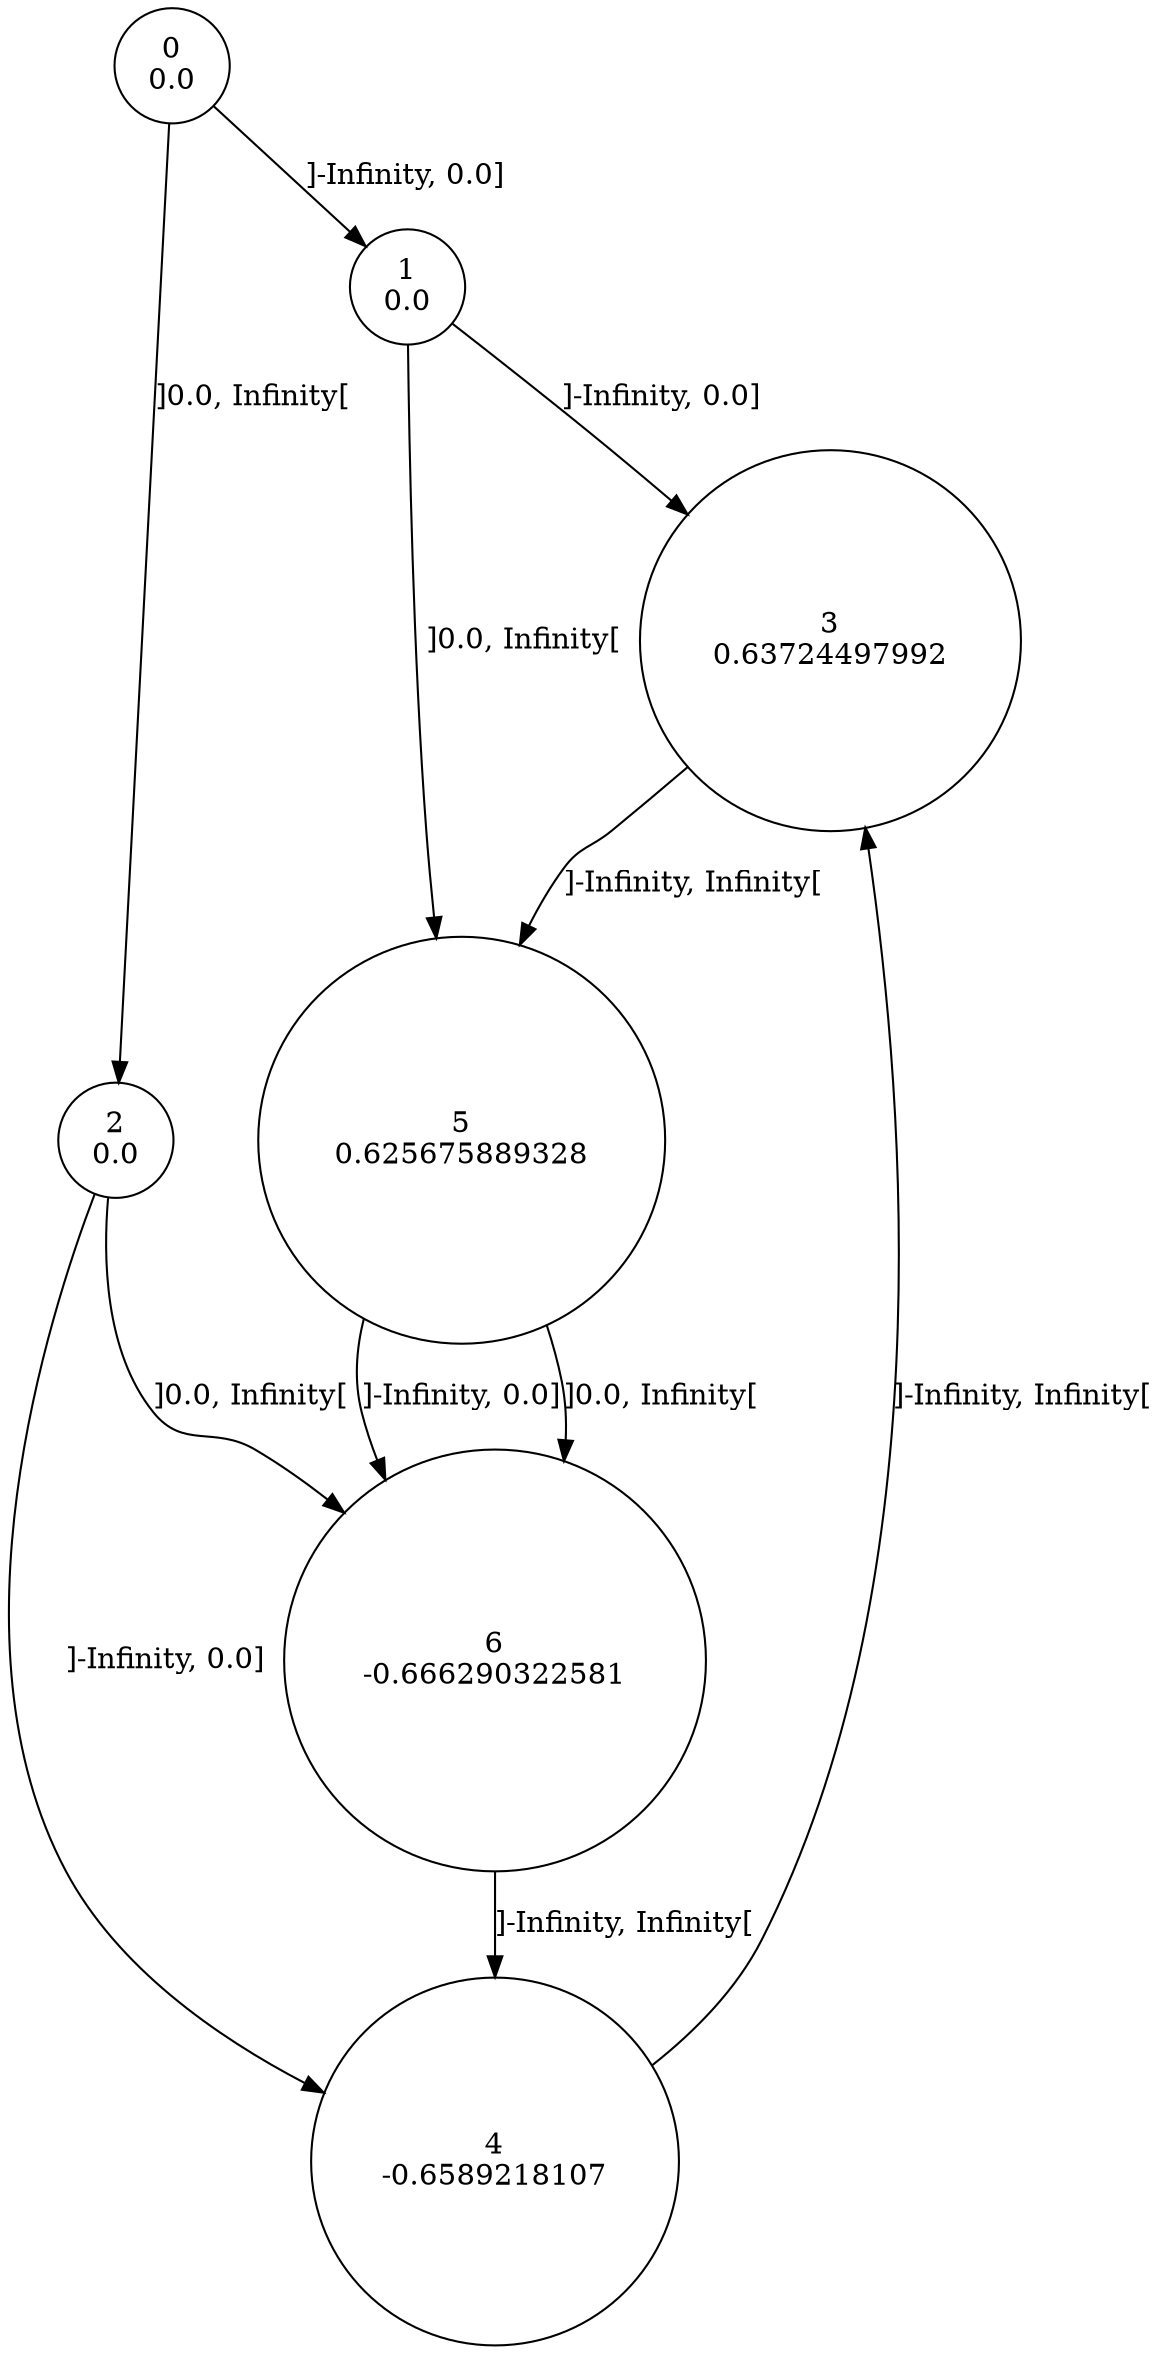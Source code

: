 digraph a {
0 [shape=circle, label="0\n0.0"];
	0 -> 1 [label="]-Infinity, 0.0]"];
	0 -> 2 [label="]0.0, Infinity["];
1 [shape=circle, label="1\n0.0"];
	1 -> 3 [label="]-Infinity, 0.0]"];
	1 -> 5 [label="]0.0, Infinity["];
2 [shape=circle, label="2\n0.0"];
	2 -> 4 [label="]-Infinity, 0.0]"];
	2 -> 6 [label="]0.0, Infinity["];
3 [shape=circle, label="3\n0.63724497992"];
	3 -> 5 [label="]-Infinity, Infinity["];
4 [shape=circle, label="4\n-0.6589218107"];
	4 -> 3 [label="]-Infinity, Infinity["];
5 [shape=circle, label="5\n0.625675889328"];
	5 -> 6 [label="]-Infinity, 0.0]"];
	5 -> 6 [label="]0.0, Infinity["];
6 [shape=circle, label="6\n-0.666290322581"];
	6 -> 4 [label="]-Infinity, Infinity["];
}